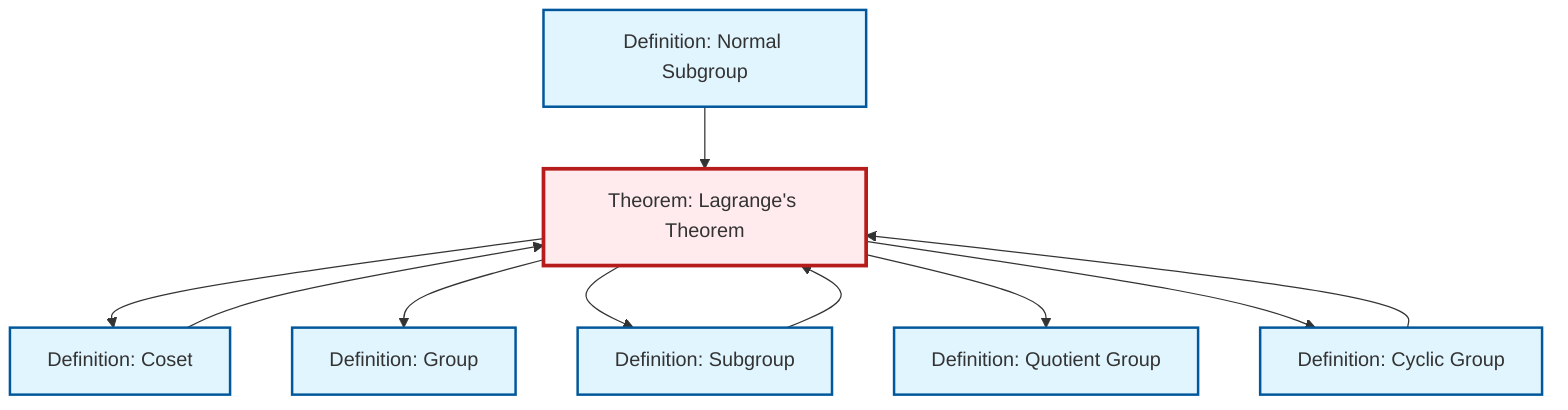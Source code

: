 graph TD
    classDef definition fill:#e1f5fe,stroke:#01579b,stroke-width:2px
    classDef theorem fill:#f3e5f5,stroke:#4a148c,stroke-width:2px
    classDef axiom fill:#fff3e0,stroke:#e65100,stroke-width:2px
    classDef example fill:#e8f5e9,stroke:#1b5e20,stroke-width:2px
    classDef current fill:#ffebee,stroke:#b71c1c,stroke-width:3px
    thm-lagrange["Theorem: Lagrange's Theorem"]:::theorem
    def-subgroup["Definition: Subgroup"]:::definition
    def-group["Definition: Group"]:::definition
    def-coset["Definition: Coset"]:::definition
    def-quotient-group["Definition: Quotient Group"]:::definition
    def-normal-subgroup["Definition: Normal Subgroup"]:::definition
    def-cyclic-group["Definition: Cyclic Group"]:::definition
    def-coset --> thm-lagrange
    thm-lagrange --> def-coset
    def-subgroup --> thm-lagrange
    def-normal-subgroup --> thm-lagrange
    def-cyclic-group --> thm-lagrange
    thm-lagrange --> def-group
    thm-lagrange --> def-subgroup
    thm-lagrange --> def-quotient-group
    thm-lagrange --> def-cyclic-group
    class thm-lagrange current